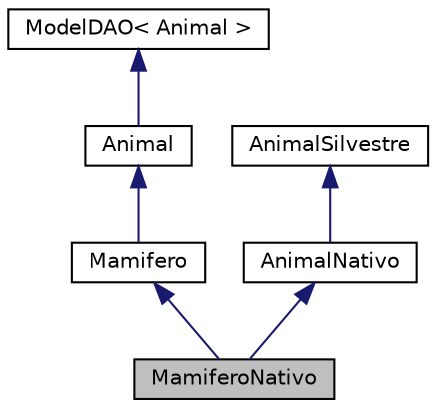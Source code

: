 digraph "MamiferoNativo"
{
  edge [fontname="Helvetica",fontsize="10",labelfontname="Helvetica",labelfontsize="10"];
  node [fontname="Helvetica",fontsize="10",shape=record];
  Node0 [label="MamiferoNativo",height=0.2,width=0.4,color="black", fillcolor="grey75", style="filled", fontcolor="black"];
  Node1 -> Node0 [dir="back",color="midnightblue",fontsize="10",style="solid"];
  Node1 [label="Mamifero",height=0.2,width=0.4,color="black", fillcolor="white", style="filled",URL="$dc/d80/classMamifero.html"];
  Node2 -> Node1 [dir="back",color="midnightblue",fontsize="10",style="solid"];
  Node2 [label="Animal",height=0.2,width=0.4,color="black", fillcolor="white", style="filled",URL="$d7/dac/classAnimal.html"];
  Node3 -> Node2 [dir="back",color="midnightblue",fontsize="10",style="solid"];
  Node3 [label="ModelDAO\< Animal \>",height=0.2,width=0.4,color="black", fillcolor="white", style="filled",URL="$df/dd0/classModelDAO.html"];
  Node4 -> Node0 [dir="back",color="midnightblue",fontsize="10",style="solid"];
  Node4 [label="AnimalNativo",height=0.2,width=0.4,color="black", fillcolor="white", style="filled",URL="$d3/dfa/classAnimalNativo.html"];
  Node5 -> Node4 [dir="back",color="midnightblue",fontsize="10",style="solid"];
  Node5 [label="AnimalSilvestre",height=0.2,width=0.4,color="black", fillcolor="white", style="filled",URL="$de/d8e/classAnimalSilvestre.html"];
}
